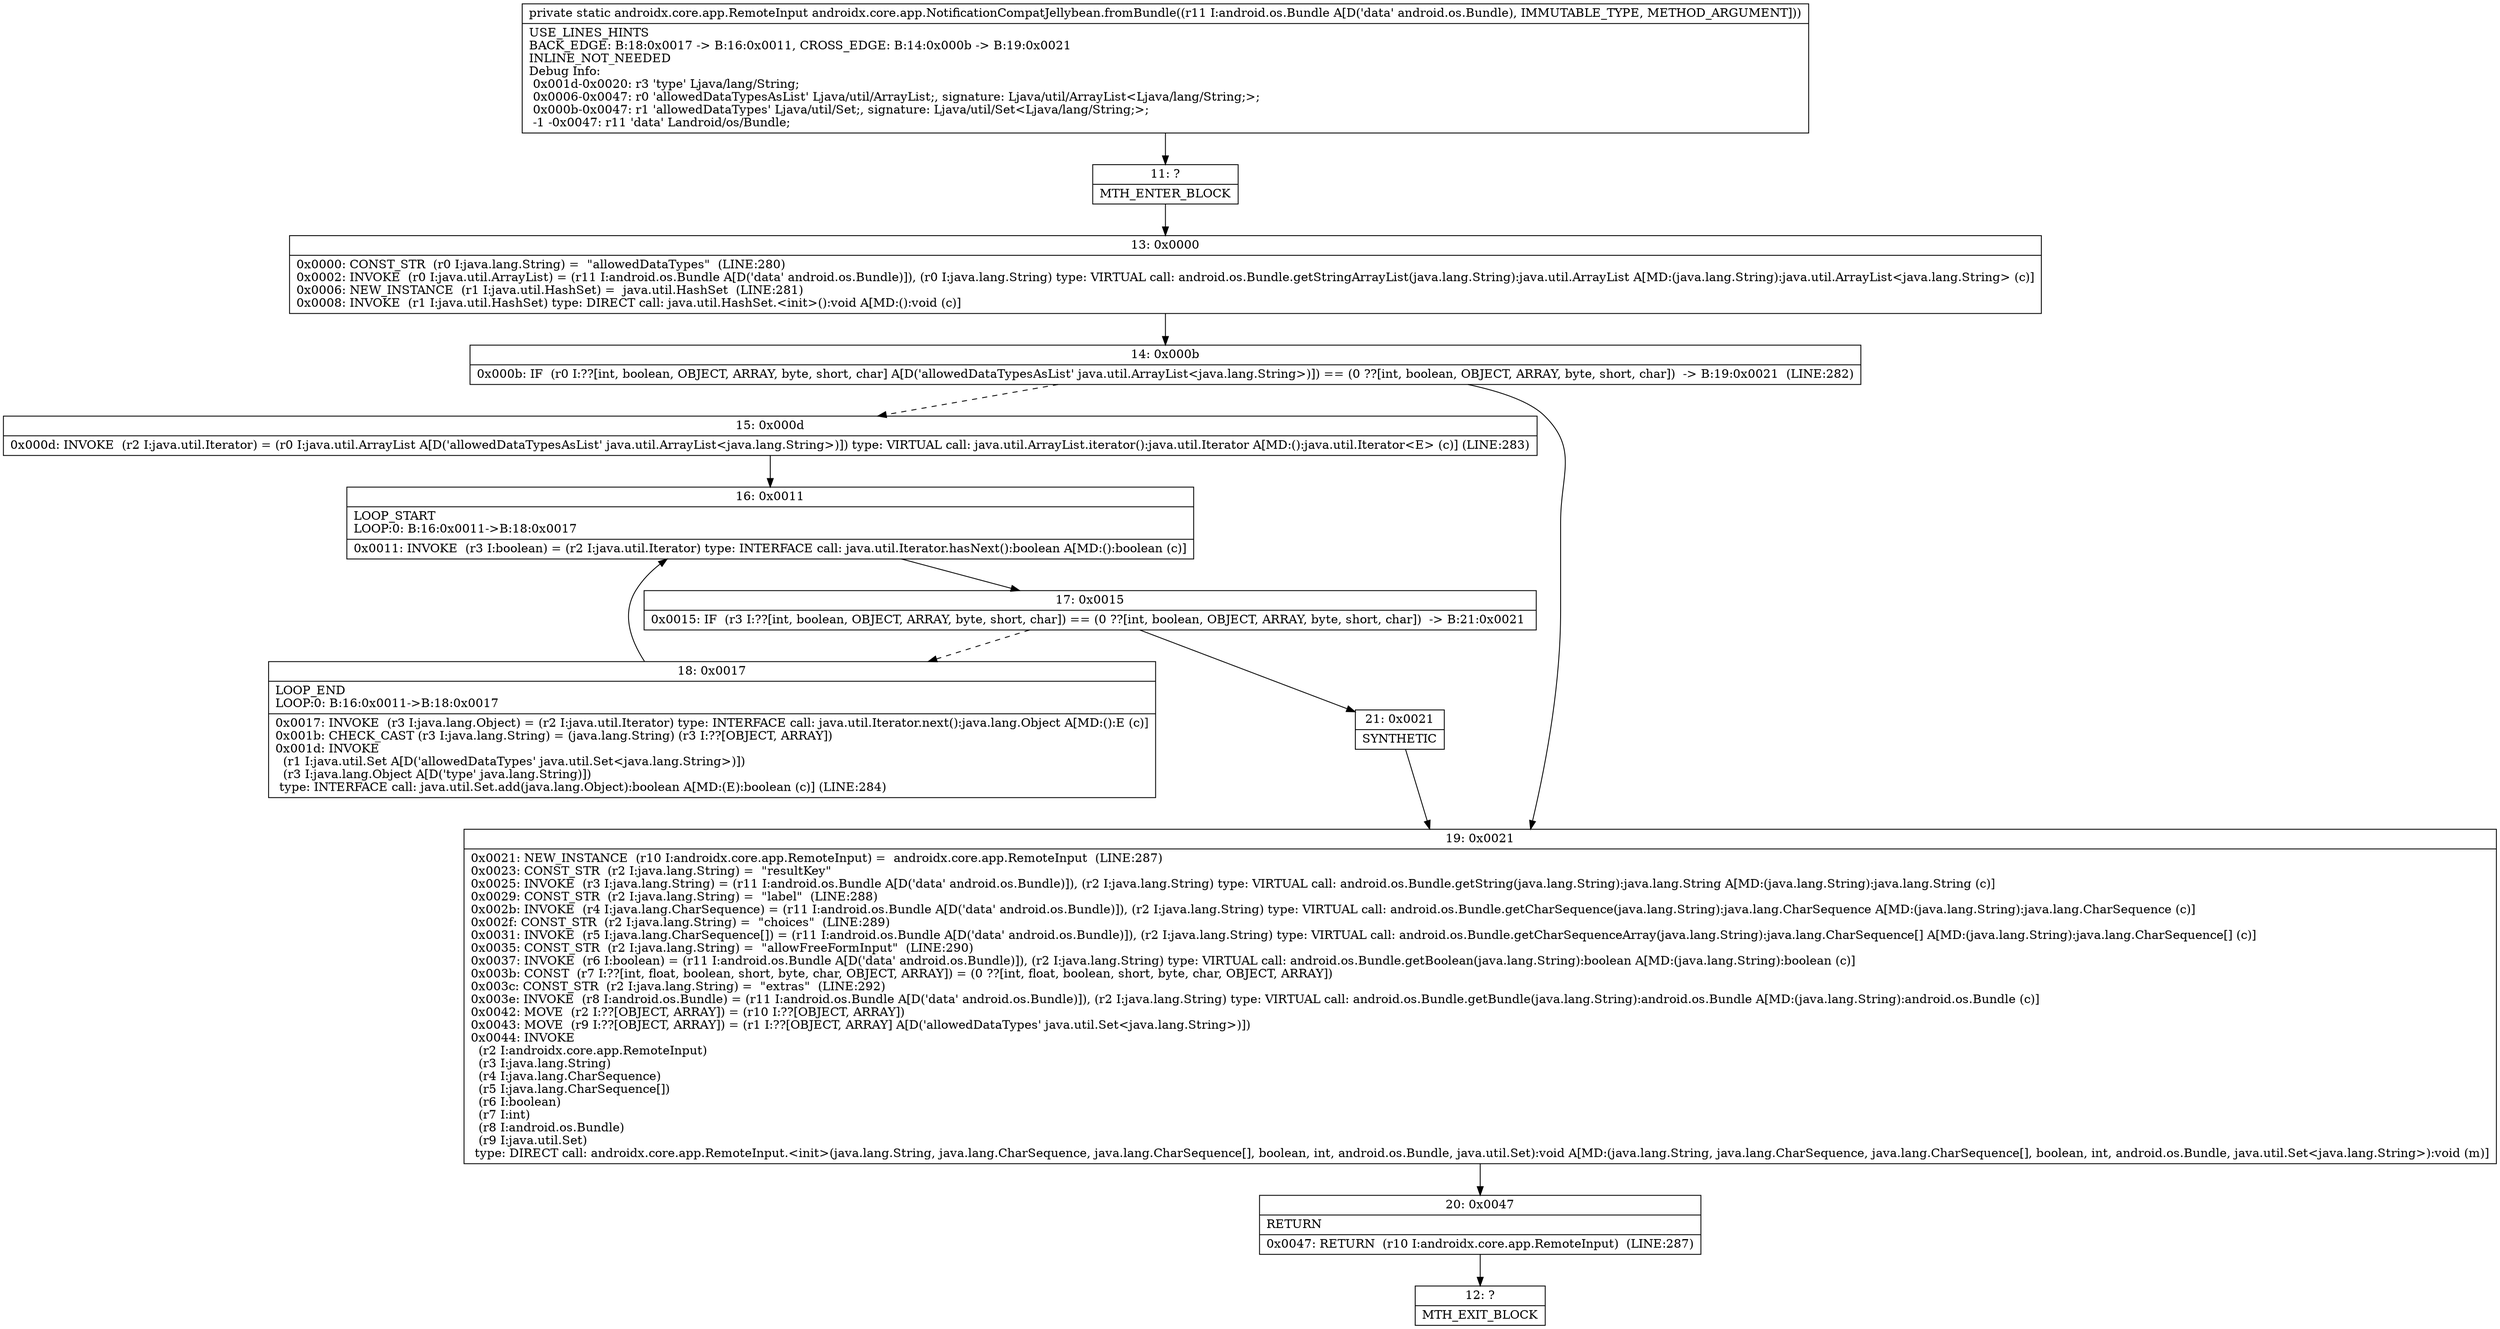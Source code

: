 digraph "CFG forandroidx.core.app.NotificationCompatJellybean.fromBundle(Landroid\/os\/Bundle;)Landroidx\/core\/app\/RemoteInput;" {
Node_11 [shape=record,label="{11\:\ ?|MTH_ENTER_BLOCK\l}"];
Node_13 [shape=record,label="{13\:\ 0x0000|0x0000: CONST_STR  (r0 I:java.lang.String) =  \"allowedDataTypes\"  (LINE:280)\l0x0002: INVOKE  (r0 I:java.util.ArrayList) = (r11 I:android.os.Bundle A[D('data' android.os.Bundle)]), (r0 I:java.lang.String) type: VIRTUAL call: android.os.Bundle.getStringArrayList(java.lang.String):java.util.ArrayList A[MD:(java.lang.String):java.util.ArrayList\<java.lang.String\> (c)]\l0x0006: NEW_INSTANCE  (r1 I:java.util.HashSet) =  java.util.HashSet  (LINE:281)\l0x0008: INVOKE  (r1 I:java.util.HashSet) type: DIRECT call: java.util.HashSet.\<init\>():void A[MD:():void (c)]\l}"];
Node_14 [shape=record,label="{14\:\ 0x000b|0x000b: IF  (r0 I:??[int, boolean, OBJECT, ARRAY, byte, short, char] A[D('allowedDataTypesAsList' java.util.ArrayList\<java.lang.String\>)]) == (0 ??[int, boolean, OBJECT, ARRAY, byte, short, char])  \-\> B:19:0x0021  (LINE:282)\l}"];
Node_15 [shape=record,label="{15\:\ 0x000d|0x000d: INVOKE  (r2 I:java.util.Iterator) = (r0 I:java.util.ArrayList A[D('allowedDataTypesAsList' java.util.ArrayList\<java.lang.String\>)]) type: VIRTUAL call: java.util.ArrayList.iterator():java.util.Iterator A[MD:():java.util.Iterator\<E\> (c)] (LINE:283)\l}"];
Node_16 [shape=record,label="{16\:\ 0x0011|LOOP_START\lLOOP:0: B:16:0x0011\-\>B:18:0x0017\l|0x0011: INVOKE  (r3 I:boolean) = (r2 I:java.util.Iterator) type: INTERFACE call: java.util.Iterator.hasNext():boolean A[MD:():boolean (c)]\l}"];
Node_17 [shape=record,label="{17\:\ 0x0015|0x0015: IF  (r3 I:??[int, boolean, OBJECT, ARRAY, byte, short, char]) == (0 ??[int, boolean, OBJECT, ARRAY, byte, short, char])  \-\> B:21:0x0021 \l}"];
Node_18 [shape=record,label="{18\:\ 0x0017|LOOP_END\lLOOP:0: B:16:0x0011\-\>B:18:0x0017\l|0x0017: INVOKE  (r3 I:java.lang.Object) = (r2 I:java.util.Iterator) type: INTERFACE call: java.util.Iterator.next():java.lang.Object A[MD:():E (c)]\l0x001b: CHECK_CAST (r3 I:java.lang.String) = (java.lang.String) (r3 I:??[OBJECT, ARRAY]) \l0x001d: INVOKE  \l  (r1 I:java.util.Set A[D('allowedDataTypes' java.util.Set\<java.lang.String\>)])\l  (r3 I:java.lang.Object A[D('type' java.lang.String)])\l type: INTERFACE call: java.util.Set.add(java.lang.Object):boolean A[MD:(E):boolean (c)] (LINE:284)\l}"];
Node_21 [shape=record,label="{21\:\ 0x0021|SYNTHETIC\l}"];
Node_19 [shape=record,label="{19\:\ 0x0021|0x0021: NEW_INSTANCE  (r10 I:androidx.core.app.RemoteInput) =  androidx.core.app.RemoteInput  (LINE:287)\l0x0023: CONST_STR  (r2 I:java.lang.String) =  \"resultKey\" \l0x0025: INVOKE  (r3 I:java.lang.String) = (r11 I:android.os.Bundle A[D('data' android.os.Bundle)]), (r2 I:java.lang.String) type: VIRTUAL call: android.os.Bundle.getString(java.lang.String):java.lang.String A[MD:(java.lang.String):java.lang.String (c)]\l0x0029: CONST_STR  (r2 I:java.lang.String) =  \"label\"  (LINE:288)\l0x002b: INVOKE  (r4 I:java.lang.CharSequence) = (r11 I:android.os.Bundle A[D('data' android.os.Bundle)]), (r2 I:java.lang.String) type: VIRTUAL call: android.os.Bundle.getCharSequence(java.lang.String):java.lang.CharSequence A[MD:(java.lang.String):java.lang.CharSequence (c)]\l0x002f: CONST_STR  (r2 I:java.lang.String) =  \"choices\"  (LINE:289)\l0x0031: INVOKE  (r5 I:java.lang.CharSequence[]) = (r11 I:android.os.Bundle A[D('data' android.os.Bundle)]), (r2 I:java.lang.String) type: VIRTUAL call: android.os.Bundle.getCharSequenceArray(java.lang.String):java.lang.CharSequence[] A[MD:(java.lang.String):java.lang.CharSequence[] (c)]\l0x0035: CONST_STR  (r2 I:java.lang.String) =  \"allowFreeFormInput\"  (LINE:290)\l0x0037: INVOKE  (r6 I:boolean) = (r11 I:android.os.Bundle A[D('data' android.os.Bundle)]), (r2 I:java.lang.String) type: VIRTUAL call: android.os.Bundle.getBoolean(java.lang.String):boolean A[MD:(java.lang.String):boolean (c)]\l0x003b: CONST  (r7 I:??[int, float, boolean, short, byte, char, OBJECT, ARRAY]) = (0 ??[int, float, boolean, short, byte, char, OBJECT, ARRAY]) \l0x003c: CONST_STR  (r2 I:java.lang.String) =  \"extras\"  (LINE:292)\l0x003e: INVOKE  (r8 I:android.os.Bundle) = (r11 I:android.os.Bundle A[D('data' android.os.Bundle)]), (r2 I:java.lang.String) type: VIRTUAL call: android.os.Bundle.getBundle(java.lang.String):android.os.Bundle A[MD:(java.lang.String):android.os.Bundle (c)]\l0x0042: MOVE  (r2 I:??[OBJECT, ARRAY]) = (r10 I:??[OBJECT, ARRAY]) \l0x0043: MOVE  (r9 I:??[OBJECT, ARRAY]) = (r1 I:??[OBJECT, ARRAY] A[D('allowedDataTypes' java.util.Set\<java.lang.String\>)]) \l0x0044: INVOKE  \l  (r2 I:androidx.core.app.RemoteInput)\l  (r3 I:java.lang.String)\l  (r4 I:java.lang.CharSequence)\l  (r5 I:java.lang.CharSequence[])\l  (r6 I:boolean)\l  (r7 I:int)\l  (r8 I:android.os.Bundle)\l  (r9 I:java.util.Set)\l type: DIRECT call: androidx.core.app.RemoteInput.\<init\>(java.lang.String, java.lang.CharSequence, java.lang.CharSequence[], boolean, int, android.os.Bundle, java.util.Set):void A[MD:(java.lang.String, java.lang.CharSequence, java.lang.CharSequence[], boolean, int, android.os.Bundle, java.util.Set\<java.lang.String\>):void (m)]\l}"];
Node_20 [shape=record,label="{20\:\ 0x0047|RETURN\l|0x0047: RETURN  (r10 I:androidx.core.app.RemoteInput)  (LINE:287)\l}"];
Node_12 [shape=record,label="{12\:\ ?|MTH_EXIT_BLOCK\l}"];
MethodNode[shape=record,label="{private static androidx.core.app.RemoteInput androidx.core.app.NotificationCompatJellybean.fromBundle((r11 I:android.os.Bundle A[D('data' android.os.Bundle), IMMUTABLE_TYPE, METHOD_ARGUMENT]))  | USE_LINES_HINTS\lBACK_EDGE: B:18:0x0017 \-\> B:16:0x0011, CROSS_EDGE: B:14:0x000b \-\> B:19:0x0021\lINLINE_NOT_NEEDED\lDebug Info:\l  0x001d\-0x0020: r3 'type' Ljava\/lang\/String;\l  0x0006\-0x0047: r0 'allowedDataTypesAsList' Ljava\/util\/ArrayList;, signature: Ljava\/util\/ArrayList\<Ljava\/lang\/String;\>;\l  0x000b\-0x0047: r1 'allowedDataTypes' Ljava\/util\/Set;, signature: Ljava\/util\/Set\<Ljava\/lang\/String;\>;\l  \-1 \-0x0047: r11 'data' Landroid\/os\/Bundle;\l}"];
MethodNode -> Node_11;Node_11 -> Node_13;
Node_13 -> Node_14;
Node_14 -> Node_15[style=dashed];
Node_14 -> Node_19;
Node_15 -> Node_16;
Node_16 -> Node_17;
Node_17 -> Node_18[style=dashed];
Node_17 -> Node_21;
Node_18 -> Node_16;
Node_21 -> Node_19;
Node_19 -> Node_20;
Node_20 -> Node_12;
}

